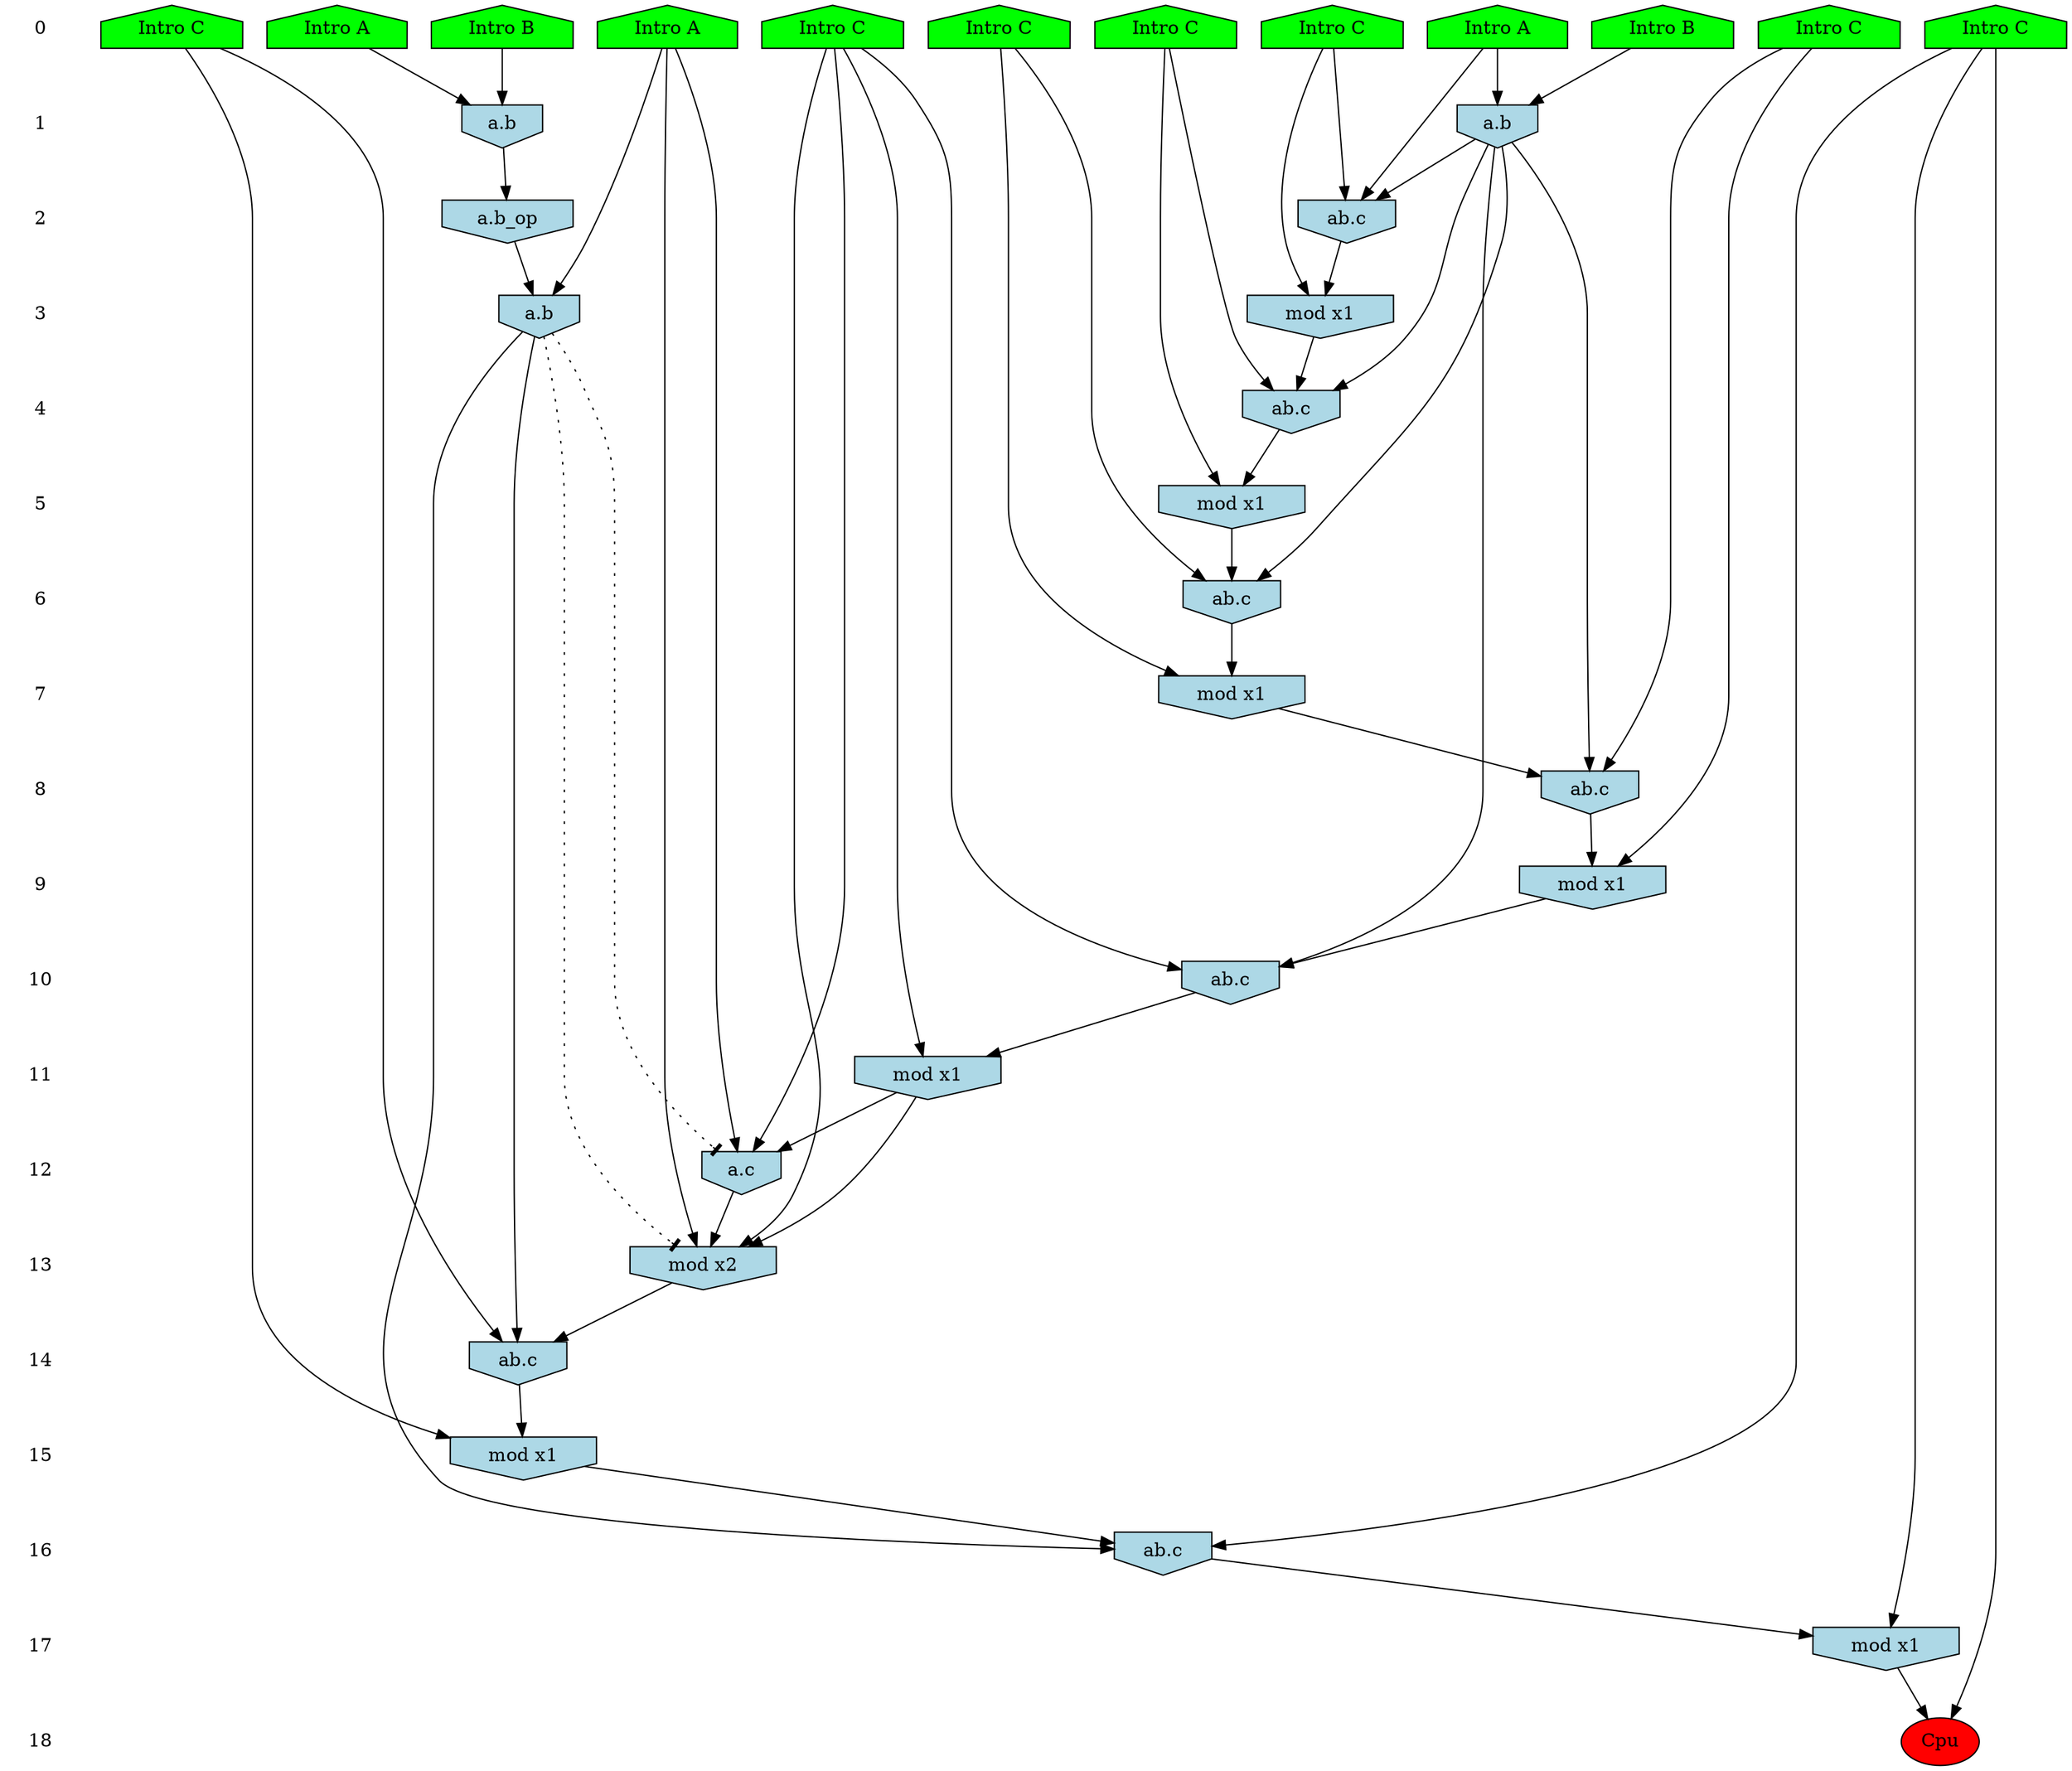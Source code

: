 /* Compression of 1 causal flows obtained in average at 1.896158E+01 t.u */
/* Compressed causal flows were: [3436] */
digraph G{
 ranksep=.5 ; 
{ rank = same ; "0" [shape=plaintext] ; node_1 [label ="Intro A", shape=house, style=filled, fillcolor=green] ;
node_2 [label ="Intro A", shape=house, style=filled, fillcolor=green] ;
node_3 [label ="Intro A", shape=house, style=filled, fillcolor=green] ;
node_4 [label ="Intro B", shape=house, style=filled, fillcolor=green] ;
node_5 [label ="Intro B", shape=house, style=filled, fillcolor=green] ;
node_6 [label ="Intro C", shape=house, style=filled, fillcolor=green] ;
node_7 [label ="Intro C", shape=house, style=filled, fillcolor=green] ;
node_8 [label ="Intro C", shape=house, style=filled, fillcolor=green] ;
node_9 [label ="Intro C", shape=house, style=filled, fillcolor=green] ;
node_10 [label ="Intro C", shape=house, style=filled, fillcolor=green] ;
node_11 [label ="Intro C", shape=house, style=filled, fillcolor=green] ;
node_12 [label ="Intro C", shape=house, style=filled, fillcolor=green] ;
}
{ rank = same ; "1" [shape=plaintext] ; node_13 [label="a.b", shape=invhouse, style=filled, fillcolor = lightblue] ;
node_19 [label="a.b", shape=invhouse, style=filled, fillcolor = lightblue] ;
}
{ rank = same ; "2" [shape=plaintext] ; node_14 [label="ab.c", shape=invhouse, style=filled, fillcolor = lightblue] ;
node_25 [label="a.b_op", shape=invhouse, style=filled, fillcolor = lightblue] ;
}
{ rank = same ; "3" [shape=plaintext] ; node_15 [label="mod x1", shape=invhouse, style=filled, fillcolor = lightblue] ;
node_28 [label="a.b", shape=invhouse, style=filled, fillcolor = lightblue] ;
}
{ rank = same ; "4" [shape=plaintext] ; node_16 [label="ab.c", shape=invhouse, style=filled, fillcolor = lightblue] ;
}
{ rank = same ; "5" [shape=plaintext] ; node_17 [label="mod x1", shape=invhouse, style=filled, fillcolor = lightblue] ;
}
{ rank = same ; "6" [shape=plaintext] ; node_18 [label="ab.c", shape=invhouse, style=filled, fillcolor = lightblue] ;
}
{ rank = same ; "7" [shape=plaintext] ; node_20 [label="mod x1", shape=invhouse, style=filled, fillcolor = lightblue] ;
}
{ rank = same ; "8" [shape=plaintext] ; node_21 [label="ab.c", shape=invhouse, style=filled, fillcolor = lightblue] ;
}
{ rank = same ; "9" [shape=plaintext] ; node_22 [label="mod x1", shape=invhouse, style=filled, fillcolor = lightblue] ;
}
{ rank = same ; "10" [shape=plaintext] ; node_23 [label="ab.c", shape=invhouse, style=filled, fillcolor = lightblue] ;
}
{ rank = same ; "11" [shape=plaintext] ; node_24 [label="mod x1", shape=invhouse, style=filled, fillcolor = lightblue] ;
}
{ rank = same ; "12" [shape=plaintext] ; node_26 [label="a.c", shape=invhouse, style=filled, fillcolor = lightblue] ;
}
{ rank = same ; "13" [shape=plaintext] ; node_27 [label="mod x2", shape=invhouse, style=filled, fillcolor = lightblue] ;
}
{ rank = same ; "14" [shape=plaintext] ; node_29 [label="ab.c", shape=invhouse, style=filled, fillcolor = lightblue] ;
}
{ rank = same ; "15" [shape=plaintext] ; node_30 [label="mod x1", shape=invhouse, style=filled, fillcolor = lightblue] ;
}
{ rank = same ; "16" [shape=plaintext] ; node_31 [label="ab.c", shape=invhouse, style=filled, fillcolor = lightblue] ;
}
{ rank = same ; "17" [shape=plaintext] ; node_32 [label="mod x1", shape=invhouse, style=filled, fillcolor = lightblue] ;
}
{ rank = same ; "18" [shape=plaintext] ; node_33 [label ="Cpu", style=filled, fillcolor=red] ;
}
"0" -> "1" [style="invis"]; 
"1" -> "2" [style="invis"]; 
"2" -> "3" [style="invis"]; 
"3" -> "4" [style="invis"]; 
"4" -> "5" [style="invis"]; 
"5" -> "6" [style="invis"]; 
"6" -> "7" [style="invis"]; 
"7" -> "8" [style="invis"]; 
"8" -> "9" [style="invis"]; 
"9" -> "10" [style="invis"]; 
"10" -> "11" [style="invis"]; 
"11" -> "12" [style="invis"]; 
"12" -> "13" [style="invis"]; 
"13" -> "14" [style="invis"]; 
"14" -> "15" [style="invis"]; 
"15" -> "16" [style="invis"]; 
"16" -> "17" [style="invis"]; 
"17" -> "18" [style="invis"]; 
node_2 -> node_13
node_4 -> node_13
node_2 -> node_14
node_6 -> node_14
node_13 -> node_14
node_6 -> node_15
node_14 -> node_15
node_9 -> node_16
node_13 -> node_16
node_15 -> node_16
node_9 -> node_17
node_16 -> node_17
node_7 -> node_18
node_13 -> node_18
node_17 -> node_18
node_1 -> node_19
node_5 -> node_19
node_7 -> node_20
node_18 -> node_20
node_10 -> node_21
node_13 -> node_21
node_20 -> node_21
node_10 -> node_22
node_21 -> node_22
node_12 -> node_23
node_13 -> node_23
node_22 -> node_23
node_12 -> node_24
node_23 -> node_24
node_19 -> node_25
node_3 -> node_26
node_12 -> node_26
node_24 -> node_26
node_3 -> node_27
node_12 -> node_27
node_24 -> node_27
node_26 -> node_27
node_3 -> node_28
node_25 -> node_28
node_8 -> node_29
node_27 -> node_29
node_28 -> node_29
node_8 -> node_30
node_29 -> node_30
node_11 -> node_31
node_28 -> node_31
node_30 -> node_31
node_11 -> node_32
node_31 -> node_32
node_11 -> node_33
node_32 -> node_33
node_28 -> node_27 [style=dotted, arrowhead = tee] 
node_28 -> node_26 [style=dotted, arrowhead = tee] 
}
/*
 Dot generation time: 0.000163
*/